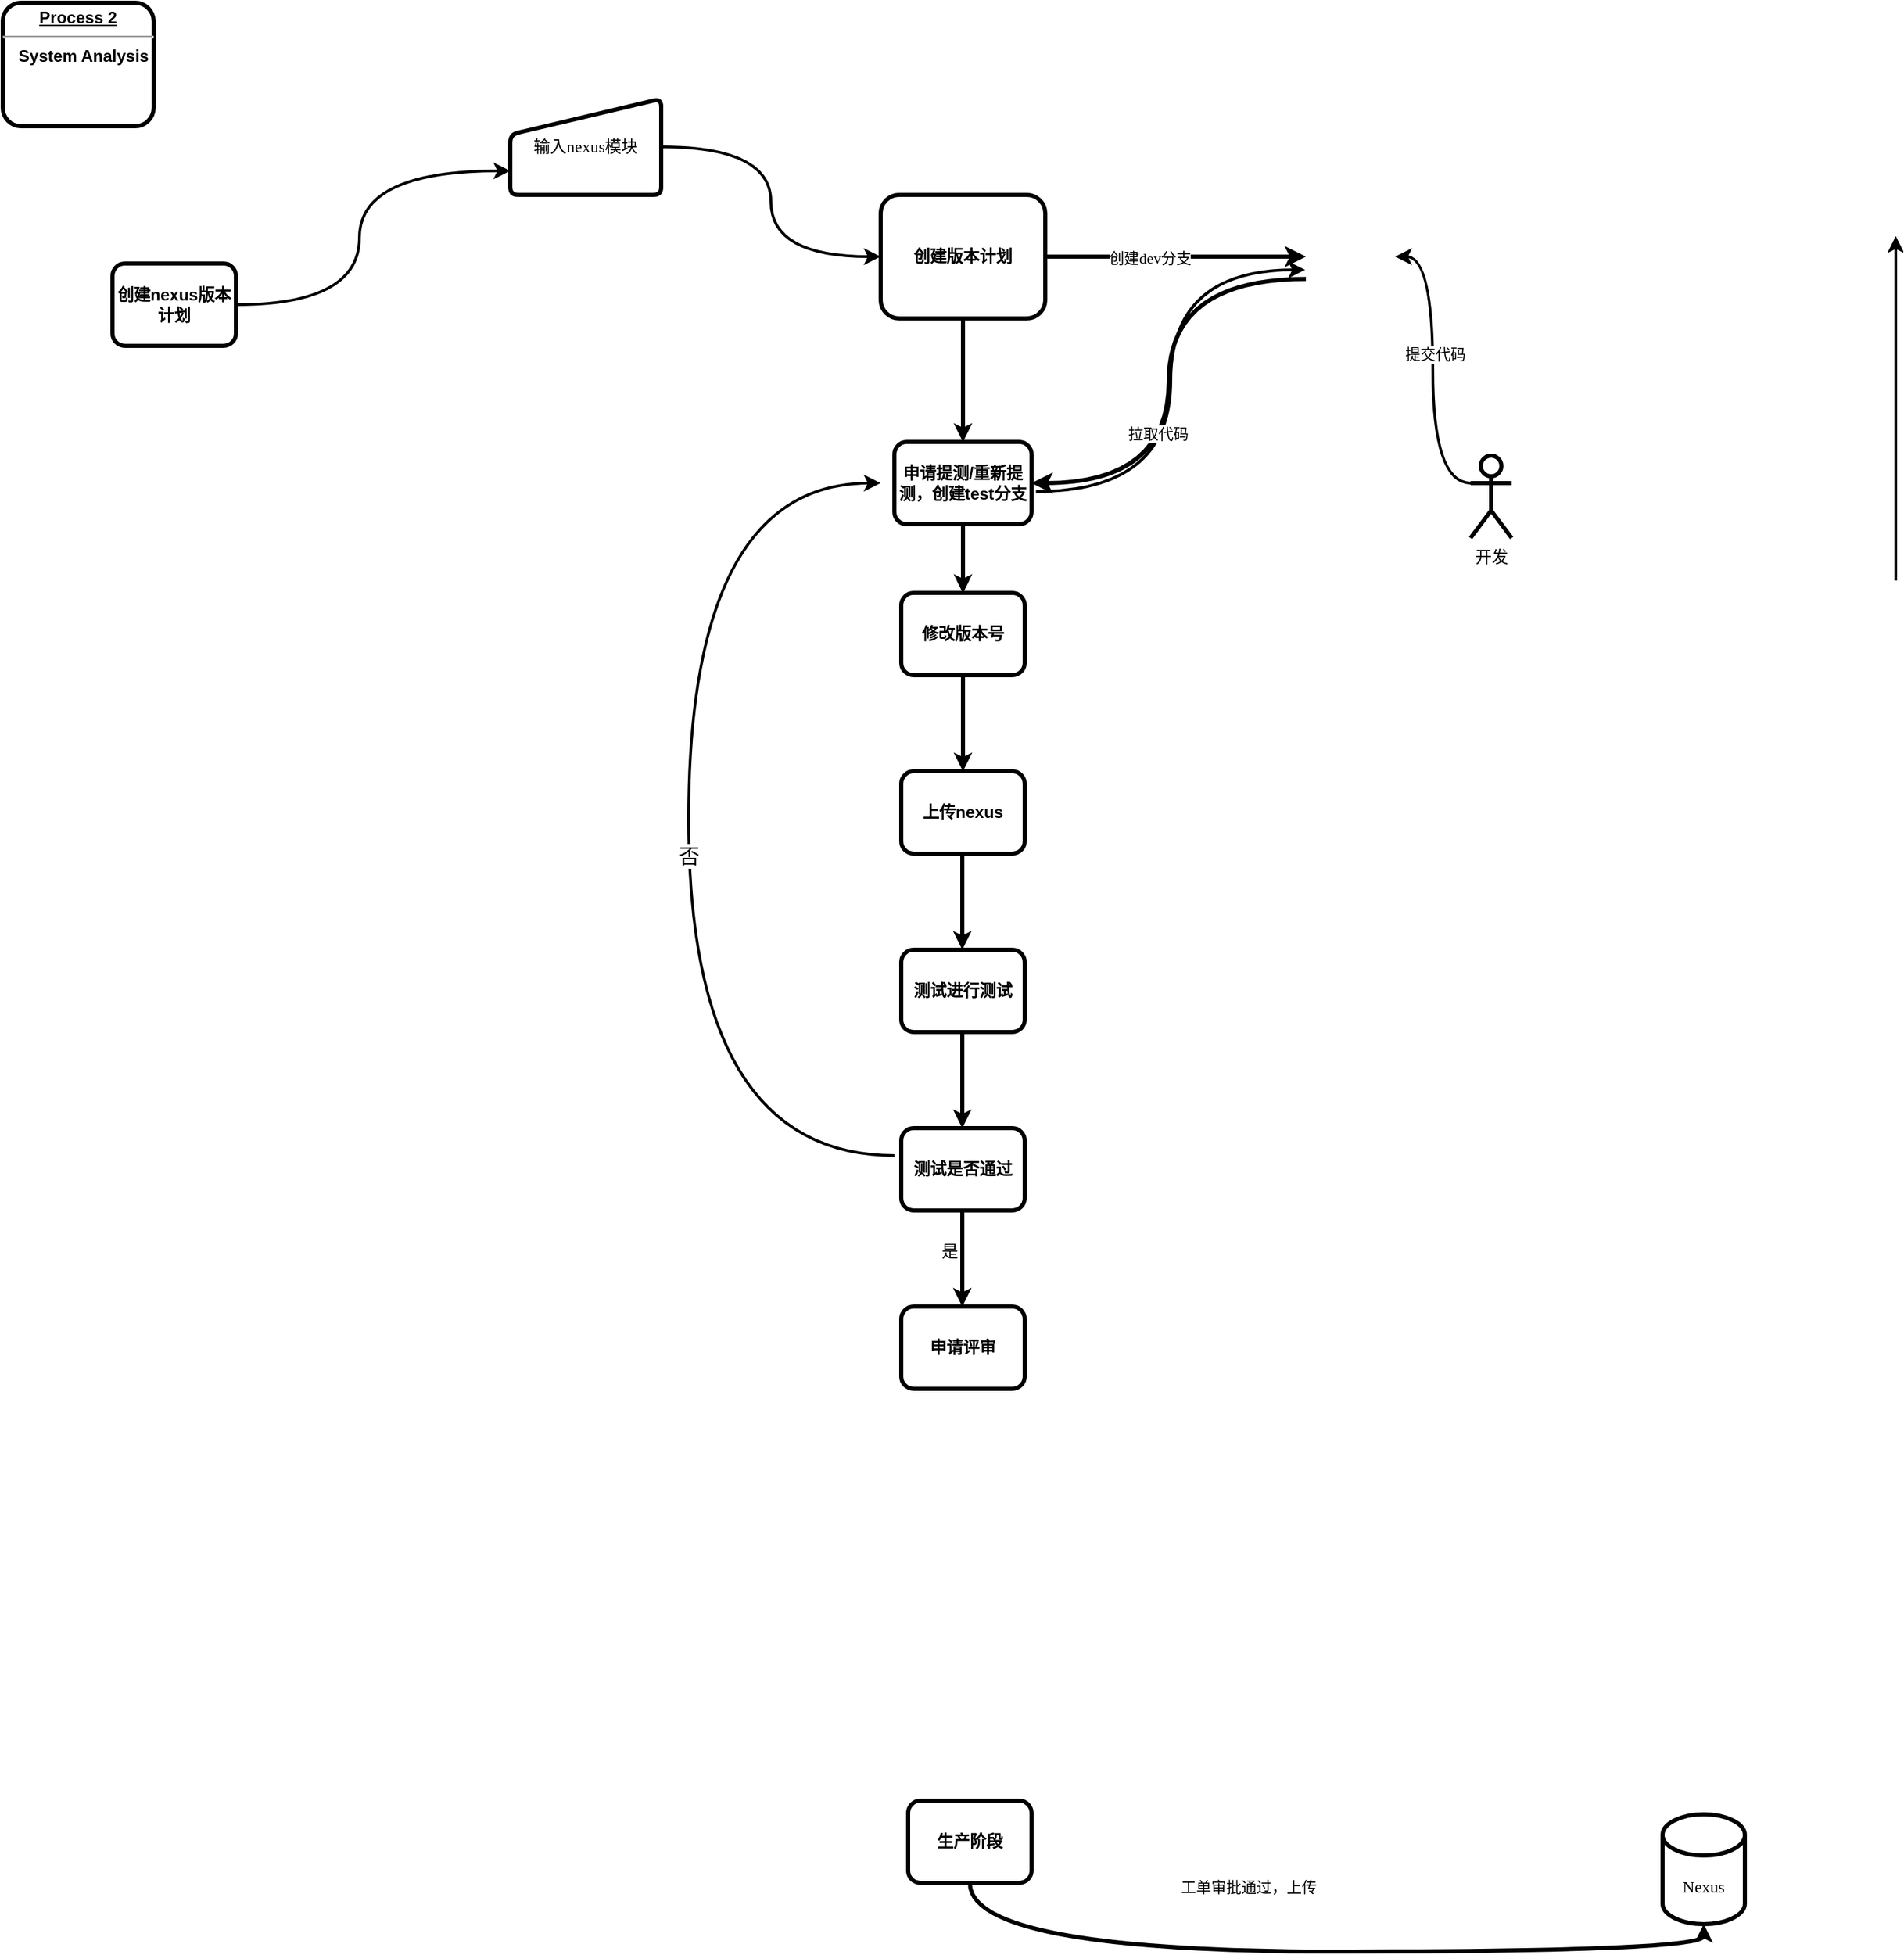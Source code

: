 <mxfile version="13.10.3" type="github">
  <diagram name="Page-1" id="c7558073-3199-34d8-9f00-42111426c3f3">
    <mxGraphModel dx="1550" dy="868" grid="1" gridSize="10" guides="1" tooltips="1" connect="1" arrows="1" fold="1" page="1" pageScale="1" pageWidth="1654" pageHeight="2336" math="0" shadow="0">
      <root>
        <mxCell id="0" />
        <mxCell id="1" parent="0" />
        <mxCell id="4" value="创建nexus版本计划" style="whiteSpace=wrap;align=center;verticalAlign=middle;fontStyle=1;strokeWidth=3;rounded=1;" parent="1" vertex="1">
          <mxGeometry x="190" y="240" width="90" height="60" as="geometry" />
        </mxCell>
        <mxCell id="6" value="&lt;p style=&quot;margin: 0px; margin-top: 4px; text-align: center; text-decoration: underline;&quot;&gt;&lt;strong&gt;Process 2&lt;br /&gt;&lt;/strong&gt;&lt;/p&gt;&lt;hr /&gt;&lt;p style=&quot;margin: 0px; margin-left: 8px;&quot;&gt;System Analysis&lt;/p&gt;" style="verticalAlign=middle;align=center;overflow=fill;fontSize=12;fontFamily=Helvetica;html=1;fontStyle=1;strokeWidth=3;rounded=1;" parent="1" vertex="1">
          <mxGeometry x="110" y="50" width="110" height="90" as="geometry" />
        </mxCell>
        <mxCell id="14" value="测试进行测试" style="whiteSpace=wrap;align=center;verticalAlign=middle;fontStyle=1;strokeWidth=3;rounded=1;" parent="1" vertex="1">
          <mxGeometry x="765" y="740.0" width="90" height="60" as="geometry" />
        </mxCell>
        <mxCell id="67" value="" style="edgeStyle=elbowEdgeStyle;elbow=horizontal;strokeWidth=2;curved=1;" parent="1" edge="1">
          <mxGeometry width="100" height="100" relative="1" as="geometry">
            <mxPoint x="1490" y="471" as="sourcePoint" />
            <mxPoint x="1490" y="220" as="targetPoint" />
          </mxGeometry>
        </mxCell>
        <mxCell id="s6KZNq_WkJD6nshp_86h-313" value="" style="edgeStyle=elbowEdgeStyle;elbow=horizontal;strokeWidth=2;exitX=1;exitY=0.5;exitDx=0;exitDy=0;entryX=0;entryY=0.75;entryDx=0;entryDy=0;curved=1;" parent="1" source="4" target="s6KZNq_WkJD6nshp_86h-316" edge="1">
          <mxGeometry width="100" height="100" relative="1" as="geometry">
            <mxPoint x="320" y="265" as="sourcePoint" />
            <mxPoint x="400" y="165" as="targetPoint" />
            <Array as="points">
              <mxPoint x="370" y="230" />
              <mxPoint x="390" y="160" />
              <mxPoint x="310" y="265" />
              <mxPoint x="350" y="140" />
            </Array>
          </mxGeometry>
        </mxCell>
        <mxCell id="s6KZNq_WkJD6nshp_86h-316" value="输入nexus模块" style="html=1;strokeWidth=3;shape=manualInput;whiteSpace=wrap;size=26;arcSize=11;fontFamily=Lucida Console;rounded=1;" parent="1" vertex="1">
          <mxGeometry x="480" y="120" width="110" height="70" as="geometry" />
        </mxCell>
        <mxCell id="s6KZNq_WkJD6nshp_86h-330" style="edgeStyle=orthogonalEdgeStyle;curved=1;orthogonalLoop=1;jettySize=auto;html=0;exitX=1;exitY=0.5;exitDx=0;exitDy=0;strokeWidth=3;fontFamily=Lucida Console;" parent="1" source="s6KZNq_WkJD6nshp_86h-319" target="s6KZNq_WkJD6nshp_86h-329" edge="1">
          <mxGeometry relative="1" as="geometry" />
        </mxCell>
        <mxCell id="s6KZNq_WkJD6nshp_86h-331" value="创建dev分支" style="edgeLabel;html=1;align=center;verticalAlign=middle;resizable=0;points=[];fontFamily=Lucida Console;rounded=1;" parent="s6KZNq_WkJD6nshp_86h-330" vertex="1" connectable="0">
          <mxGeometry x="-0.202" y="-1" relative="1" as="geometry">
            <mxPoint as="offset" />
          </mxGeometry>
        </mxCell>
        <mxCell id="s6KZNq_WkJD6nshp_86h-343" style="edgeStyle=orthogonalEdgeStyle;curved=1;orthogonalLoop=1;jettySize=auto;html=0;exitX=0.5;exitY=1;exitDx=0;exitDy=0;entryX=0.5;entryY=0;entryDx=0;entryDy=0;strokeWidth=3;fontFamily=Lucida Console;endSize=4;startSize=4;" parent="1" source="s6KZNq_WkJD6nshp_86h-319" target="s6KZNq_WkJD6nshp_86h-323" edge="1">
          <mxGeometry relative="1" as="geometry" />
        </mxCell>
        <mxCell id="s6KZNq_WkJD6nshp_86h-319" value="创建版本计划" style="whiteSpace=wrap;align=center;verticalAlign=middle;fontStyle=1;strokeWidth=3;rounded=1;" parent="1" vertex="1">
          <mxGeometry x="750" y="190" width="120" height="90" as="geometry" />
        </mxCell>
        <mxCell id="s6KZNq_WkJD6nshp_86h-321" value="" style="edgeStyle=elbowEdgeStyle;elbow=horizontal;strokeWidth=2;curved=1;exitX=1;exitY=0.5;exitDx=0;exitDy=0;entryX=0;entryY=0.5;entryDx=0;entryDy=0;" parent="1" source="s6KZNq_WkJD6nshp_86h-316" target="s6KZNq_WkJD6nshp_86h-319" edge="1">
          <mxGeometry width="100" height="100" relative="1" as="geometry">
            <mxPoint x="430" y="520" as="sourcePoint" />
            <mxPoint x="1070" y="300" as="targetPoint" />
          </mxGeometry>
        </mxCell>
        <mxCell id="4YT83ypD0eECH6SbneS9-86" value="" style="edgeStyle=orthogonalEdgeStyle;rounded=0;orthogonalLoop=1;jettySize=auto;html=1;" edge="1" parent="1" source="s6KZNq_WkJD6nshp_86h-323" target="4YT83ypD0eECH6SbneS9-67">
          <mxGeometry relative="1" as="geometry" />
        </mxCell>
        <mxCell id="s6KZNq_WkJD6nshp_86h-323" value="申请提测/重新提测，创建test分支" style="whiteSpace=wrap;align=center;verticalAlign=middle;fontStyle=1;strokeWidth=3;rounded=1;" parent="1" vertex="1">
          <mxGeometry x="760" y="370" width="100" height="60" as="geometry" />
        </mxCell>
        <mxCell id="s6KZNq_WkJD6nshp_86h-342" style="edgeStyle=orthogonalEdgeStyle;curved=1;orthogonalLoop=1;jettySize=auto;html=0;exitX=0;exitY=0.75;exitDx=0;exitDy=0;entryX=1;entryY=0.5;entryDx=0;entryDy=0;strokeWidth=3;fontFamily=Lucida Console;" parent="1" source="s6KZNq_WkJD6nshp_86h-329" target="s6KZNq_WkJD6nshp_86h-323" edge="1">
          <mxGeometry relative="1" as="geometry" />
        </mxCell>
        <mxCell id="s6KZNq_WkJD6nshp_86h-329" value="" style="shape=image;html=1;verticalAlign=top;verticalLabelPosition=bottom;imageAspect=0;aspect=fixed;image=https://cdn4.iconfinder.com/data/icons/logos-and-brands/512/141_Git_logo_logos-128.png;strokeWidth=3;fontFamily=Lucida Console;rounded=1;" parent="1" vertex="1">
          <mxGeometry x="1060" y="202.5" width="65" height="65" as="geometry" />
        </mxCell>
        <mxCell id="s6KZNq_WkJD6nshp_86h-332" value="开发" style="shape=umlActor;verticalLabelPosition=bottom;verticalAlign=top;html=1;outlineConnect=0;strokeWidth=3;fontFamily=Lucida Console;rounded=1;" parent="1" vertex="1">
          <mxGeometry x="1180" y="380" width="30" height="60" as="geometry" />
        </mxCell>
        <mxCell id="s6KZNq_WkJD6nshp_86h-333" value="" style="edgeStyle=elbowEdgeStyle;elbow=horizontal;strokeWidth=2;curved=1;exitX=0;exitY=0.333;exitDx=0;exitDy=0;exitPerimeter=0;" parent="1" source="s6KZNq_WkJD6nshp_86h-332" target="s6KZNq_WkJD6nshp_86h-329" edge="1">
          <mxGeometry width="100" height="100" relative="1" as="geometry">
            <mxPoint x="1500" y="481" as="sourcePoint" />
            <mxPoint x="1500" y="230" as="targetPoint" />
          </mxGeometry>
        </mxCell>
        <mxCell id="s6KZNq_WkJD6nshp_86h-337" value="提交代码" style="edgeLabel;html=1;align=center;verticalAlign=middle;resizable=0;points=[];fontFamily=Lucida Console;rounded=1;" parent="s6KZNq_WkJD6nshp_86h-333" vertex="1" connectable="0">
          <mxGeometry x="0.107" y="-1" relative="1" as="geometry">
            <mxPoint as="offset" />
          </mxGeometry>
        </mxCell>
        <mxCell id="s6KZNq_WkJD6nshp_86h-340" value="" style="edgeStyle=elbowEdgeStyle;elbow=horizontal;strokeWidth=2;curved=1;exitX=1.032;exitY=0.603;exitDx=0;exitDy=0;exitPerimeter=0;entryX=-0.009;entryY=0.648;entryDx=0;entryDy=0;entryPerimeter=0;" parent="1" source="s6KZNq_WkJD6nshp_86h-323" target="s6KZNq_WkJD6nshp_86h-329" edge="1">
          <mxGeometry width="100" height="100" relative="1" as="geometry">
            <mxPoint x="1500" y="481" as="sourcePoint" />
            <mxPoint x="940" y="590" as="targetPoint" />
          </mxGeometry>
        </mxCell>
        <mxCell id="s6KZNq_WkJD6nshp_86h-341" value="拉取代码" style="edgeLabel;html=1;align=center;verticalAlign=middle;resizable=0;points=[];fontFamily=Lucida Console;rounded=1;" parent="s6KZNq_WkJD6nshp_86h-340" vertex="1" connectable="0">
          <mxGeometry x="-0.214" y="10" relative="1" as="geometry">
            <mxPoint as="offset" />
          </mxGeometry>
        </mxCell>
        <mxCell id="s6KZNq_WkJD6nshp_86h-358" value="Nexus" style="shape=cylinder3;whiteSpace=wrap;html=1;boundedLbl=1;backgroundOutline=1;size=15;rounded=1;strokeWidth=3;fontFamily=Lucida Console;" parent="1" vertex="1">
          <mxGeometry x="1320" y="1370" width="60" height="80" as="geometry" />
        </mxCell>
        <mxCell id="s6KZNq_WkJD6nshp_86h-378" style="edgeStyle=orthogonalEdgeStyle;curved=1;orthogonalLoop=1;jettySize=auto;html=0;exitX=0.5;exitY=1;exitDx=0;exitDy=0;entryX=0.5;entryY=1;entryDx=0;entryDy=0;entryPerimeter=0;startSize=4;endSize=4;strokeWidth=3;fontFamily=Lucida Console;" parent="1" source="s6KZNq_WkJD6nshp_86h-364" target="s6KZNq_WkJD6nshp_86h-358" edge="1">
          <mxGeometry relative="1" as="geometry" />
        </mxCell>
        <mxCell id="s6KZNq_WkJD6nshp_86h-379" value="工单审批通过，上传" style="edgeLabel;html=1;align=center;verticalAlign=middle;resizable=0;points=[];fontFamily=Lucida Console;" parent="s6KZNq_WkJD6nshp_86h-378" vertex="1" connectable="0">
          <mxGeometry x="-0.165" y="47" relative="1" as="geometry">
            <mxPoint as="offset" />
          </mxGeometry>
        </mxCell>
        <mxCell id="s6KZNq_WkJD6nshp_86h-364" value="生产阶段" style="whiteSpace=wrap;align=center;verticalAlign=middle;fontStyle=1;strokeWidth=3;rounded=1;" parent="1" vertex="1">
          <mxGeometry x="770" y="1360" width="90" height="60" as="geometry" />
        </mxCell>
        <mxCell id="4YT83ypD0eECH6SbneS9-67" value="修改版本号" style="whiteSpace=wrap;align=center;verticalAlign=middle;fontStyle=1;strokeWidth=3;rounded=1;" vertex="1" parent="1">
          <mxGeometry x="765" y="480.0" width="90" height="60" as="geometry" />
        </mxCell>
        <mxCell id="4YT83ypD0eECH6SbneS9-74" style="edgeStyle=orthogonalEdgeStyle;curved=1;orthogonalLoop=1;jettySize=auto;html=0;strokeWidth=3;fontFamily=Lucida Console;endSize=4;startSize=4;exitX=0.5;exitY=1;exitDx=0;exitDy=0;" edge="1" parent="1" source="4YT83ypD0eECH6SbneS9-67">
          <mxGeometry relative="1" as="geometry">
            <mxPoint x="830" y="450" as="sourcePoint" />
            <mxPoint x="810" y="610" as="targetPoint" />
            <Array as="points">
              <mxPoint x="810" y="610" />
              <mxPoint x="810" y="610" />
            </Array>
          </mxGeometry>
        </mxCell>
        <mxCell id="4YT83ypD0eECH6SbneS9-75" value="上传nexus" style="whiteSpace=wrap;align=center;verticalAlign=middle;fontStyle=1;strokeWidth=3;rounded=1;" vertex="1" parent="1">
          <mxGeometry x="765" y="610.0" width="90" height="60" as="geometry" />
        </mxCell>
        <mxCell id="4YT83ypD0eECH6SbneS9-85" style="edgeStyle=orthogonalEdgeStyle;curved=1;orthogonalLoop=1;jettySize=auto;html=0;strokeWidth=3;fontFamily=Lucida Console;endSize=4;startSize=4;exitX=0.5;exitY=1;exitDx=0;exitDy=0;entryX=0.5;entryY=0;entryDx=0;entryDy=0;" edge="1" parent="1">
          <mxGeometry relative="1" as="geometry">
            <mxPoint x="810" y="430" as="sourcePoint" />
            <mxPoint x="810" y="480" as="targetPoint" />
            <Array as="points" />
          </mxGeometry>
        </mxCell>
        <mxCell id="4YT83ypD0eECH6SbneS9-89" style="edgeStyle=orthogonalEdgeStyle;curved=1;orthogonalLoop=1;jettySize=auto;html=0;strokeWidth=3;fontFamily=Lucida Console;endSize=4;startSize=4;exitX=0.5;exitY=1;exitDx=0;exitDy=0;" edge="1" parent="1">
          <mxGeometry relative="1" as="geometry">
            <mxPoint x="809.5" y="670" as="sourcePoint" />
            <mxPoint x="809.5" y="740" as="targetPoint" />
            <Array as="points">
              <mxPoint x="810" y="690" />
              <mxPoint x="810" y="690" />
            </Array>
          </mxGeometry>
        </mxCell>
        <mxCell id="4YT83ypD0eECH6SbneS9-91" value="" style="edgeStyle=elbowEdgeStyle;elbow=horizontal;strokeWidth=2;curved=1;" edge="1" parent="1">
          <mxGeometry width="100" height="100" relative="1" as="geometry">
            <mxPoint x="760" y="890" as="sourcePoint" />
            <mxPoint x="750" y="400" as="targetPoint" />
            <Array as="points">
              <mxPoint x="610" y="650" />
            </Array>
          </mxGeometry>
        </mxCell>
        <mxCell id="4YT83ypD0eECH6SbneS9-94" value="&lt;font style=&quot;font-size: 15px&quot;&gt;否&lt;/font&gt;" style="edgeLabel;html=1;align=center;verticalAlign=middle;resizable=0;points=[];" vertex="1" connectable="0" parent="4YT83ypD0eECH6SbneS9-91">
          <mxGeometry x="-0.053" relative="1" as="geometry">
            <mxPoint as="offset" />
          </mxGeometry>
        </mxCell>
        <mxCell id="4YT83ypD0eECH6SbneS9-93" value="测试是否通过" style="whiteSpace=wrap;align=center;verticalAlign=middle;fontStyle=1;strokeWidth=3;rounded=1;" vertex="1" parent="1">
          <mxGeometry x="765" y="870.0" width="90" height="60" as="geometry" />
        </mxCell>
        <mxCell id="4YT83ypD0eECH6SbneS9-95" style="edgeStyle=orthogonalEdgeStyle;curved=1;orthogonalLoop=1;jettySize=auto;html=0;strokeWidth=3;fontFamily=Lucida Console;endSize=4;startSize=4;exitX=0.5;exitY=1;exitDx=0;exitDy=0;" edge="1" parent="1">
          <mxGeometry relative="1" as="geometry">
            <mxPoint x="809.5" y="800" as="sourcePoint" />
            <mxPoint x="809.5" y="870" as="targetPoint" />
            <Array as="points">
              <mxPoint x="810" y="820" />
              <mxPoint x="810" y="820" />
            </Array>
          </mxGeometry>
        </mxCell>
        <mxCell id="4YT83ypD0eECH6SbneS9-97" style="edgeStyle=orthogonalEdgeStyle;curved=1;orthogonalLoop=1;jettySize=auto;html=0;strokeWidth=3;fontFamily=Lucida Console;endSize=4;startSize=4;exitX=0.5;exitY=1;exitDx=0;exitDy=0;" edge="1" parent="1">
          <mxGeometry relative="1" as="geometry">
            <mxPoint x="809.5" y="930" as="sourcePoint" />
            <mxPoint x="809.5" y="1000" as="targetPoint" />
            <Array as="points">
              <mxPoint x="810" y="970" />
              <mxPoint x="810" y="970" />
            </Array>
          </mxGeometry>
        </mxCell>
        <mxCell id="4YT83ypD0eECH6SbneS9-98" value="是" style="text;html=1;align=center;verticalAlign=middle;resizable=0;points=[];autosize=1;" vertex="1" parent="1">
          <mxGeometry x="785" y="950" width="30" height="20" as="geometry" />
        </mxCell>
        <mxCell id="4YT83ypD0eECH6SbneS9-99" value="申请评审" style="whiteSpace=wrap;align=center;verticalAlign=middle;fontStyle=1;strokeWidth=3;rounded=1;" vertex="1" parent="1">
          <mxGeometry x="765" y="1000.0" width="90" height="60" as="geometry" />
        </mxCell>
      </root>
    </mxGraphModel>
  </diagram>
</mxfile>
